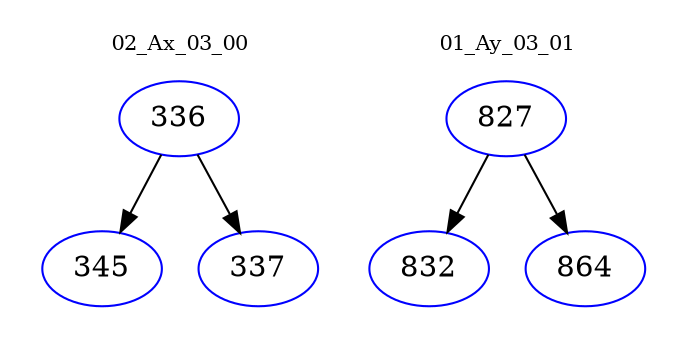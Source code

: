 digraph{
subgraph cluster_0 {
color = white
label = "02_Ax_03_00";
fontsize=10;
T0_336 [label="336", color="blue"]
T0_336 -> T0_345 [color="black"]
T0_345 [label="345", color="blue"]
T0_336 -> T0_337 [color="black"]
T0_337 [label="337", color="blue"]
}
subgraph cluster_1 {
color = white
label = "01_Ay_03_01";
fontsize=10;
T1_827 [label="827", color="blue"]
T1_827 -> T1_832 [color="black"]
T1_832 [label="832", color="blue"]
T1_827 -> T1_864 [color="black"]
T1_864 [label="864", color="blue"]
}
}
